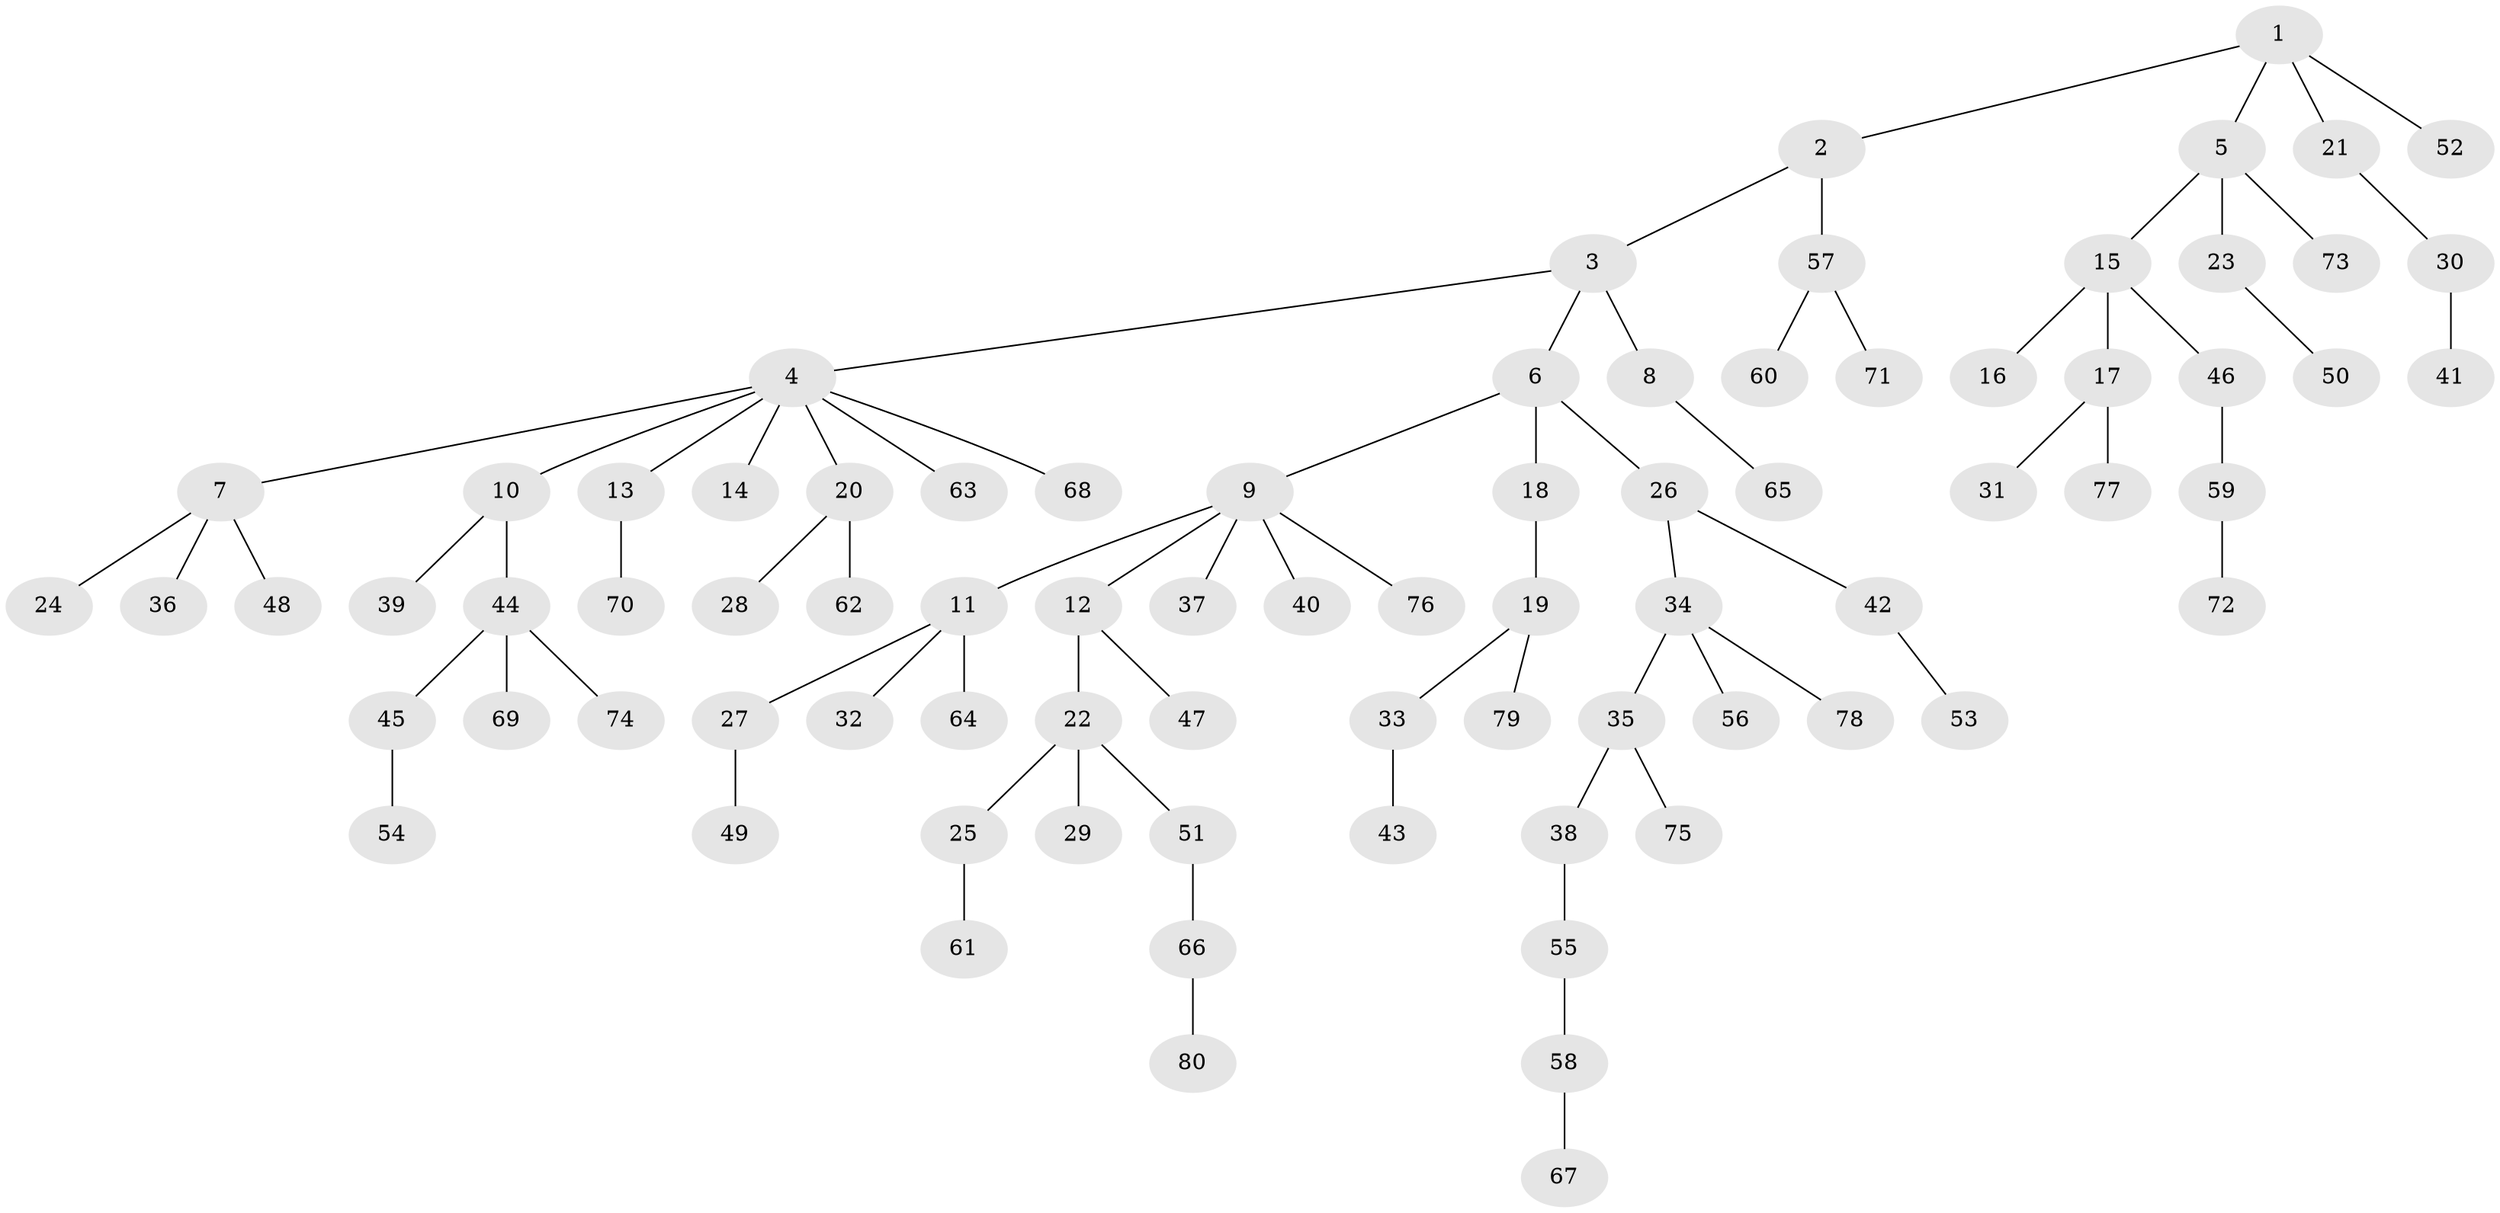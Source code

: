 // coarse degree distribution, {5: 0.03571428571428571, 6: 0.017857142857142856, 7: 0.017857142857142856, 4: 0.05357142857142857, 3: 0.14285714285714285, 1: 0.5535714285714286, 2: 0.17857142857142858}
// Generated by graph-tools (version 1.1) at 2025/52/02/27/25 19:52:12]
// undirected, 80 vertices, 79 edges
graph export_dot {
graph [start="1"]
  node [color=gray90,style=filled];
  1;
  2;
  3;
  4;
  5;
  6;
  7;
  8;
  9;
  10;
  11;
  12;
  13;
  14;
  15;
  16;
  17;
  18;
  19;
  20;
  21;
  22;
  23;
  24;
  25;
  26;
  27;
  28;
  29;
  30;
  31;
  32;
  33;
  34;
  35;
  36;
  37;
  38;
  39;
  40;
  41;
  42;
  43;
  44;
  45;
  46;
  47;
  48;
  49;
  50;
  51;
  52;
  53;
  54;
  55;
  56;
  57;
  58;
  59;
  60;
  61;
  62;
  63;
  64;
  65;
  66;
  67;
  68;
  69;
  70;
  71;
  72;
  73;
  74;
  75;
  76;
  77;
  78;
  79;
  80;
  1 -- 2;
  1 -- 5;
  1 -- 21;
  1 -- 52;
  2 -- 3;
  2 -- 57;
  3 -- 4;
  3 -- 6;
  3 -- 8;
  4 -- 7;
  4 -- 10;
  4 -- 13;
  4 -- 14;
  4 -- 20;
  4 -- 63;
  4 -- 68;
  5 -- 15;
  5 -- 23;
  5 -- 73;
  6 -- 9;
  6 -- 18;
  6 -- 26;
  7 -- 24;
  7 -- 36;
  7 -- 48;
  8 -- 65;
  9 -- 11;
  9 -- 12;
  9 -- 37;
  9 -- 40;
  9 -- 76;
  10 -- 39;
  10 -- 44;
  11 -- 27;
  11 -- 32;
  11 -- 64;
  12 -- 22;
  12 -- 47;
  13 -- 70;
  15 -- 16;
  15 -- 17;
  15 -- 46;
  17 -- 31;
  17 -- 77;
  18 -- 19;
  19 -- 33;
  19 -- 79;
  20 -- 28;
  20 -- 62;
  21 -- 30;
  22 -- 25;
  22 -- 29;
  22 -- 51;
  23 -- 50;
  25 -- 61;
  26 -- 34;
  26 -- 42;
  27 -- 49;
  30 -- 41;
  33 -- 43;
  34 -- 35;
  34 -- 56;
  34 -- 78;
  35 -- 38;
  35 -- 75;
  38 -- 55;
  42 -- 53;
  44 -- 45;
  44 -- 69;
  44 -- 74;
  45 -- 54;
  46 -- 59;
  51 -- 66;
  55 -- 58;
  57 -- 60;
  57 -- 71;
  58 -- 67;
  59 -- 72;
  66 -- 80;
}
